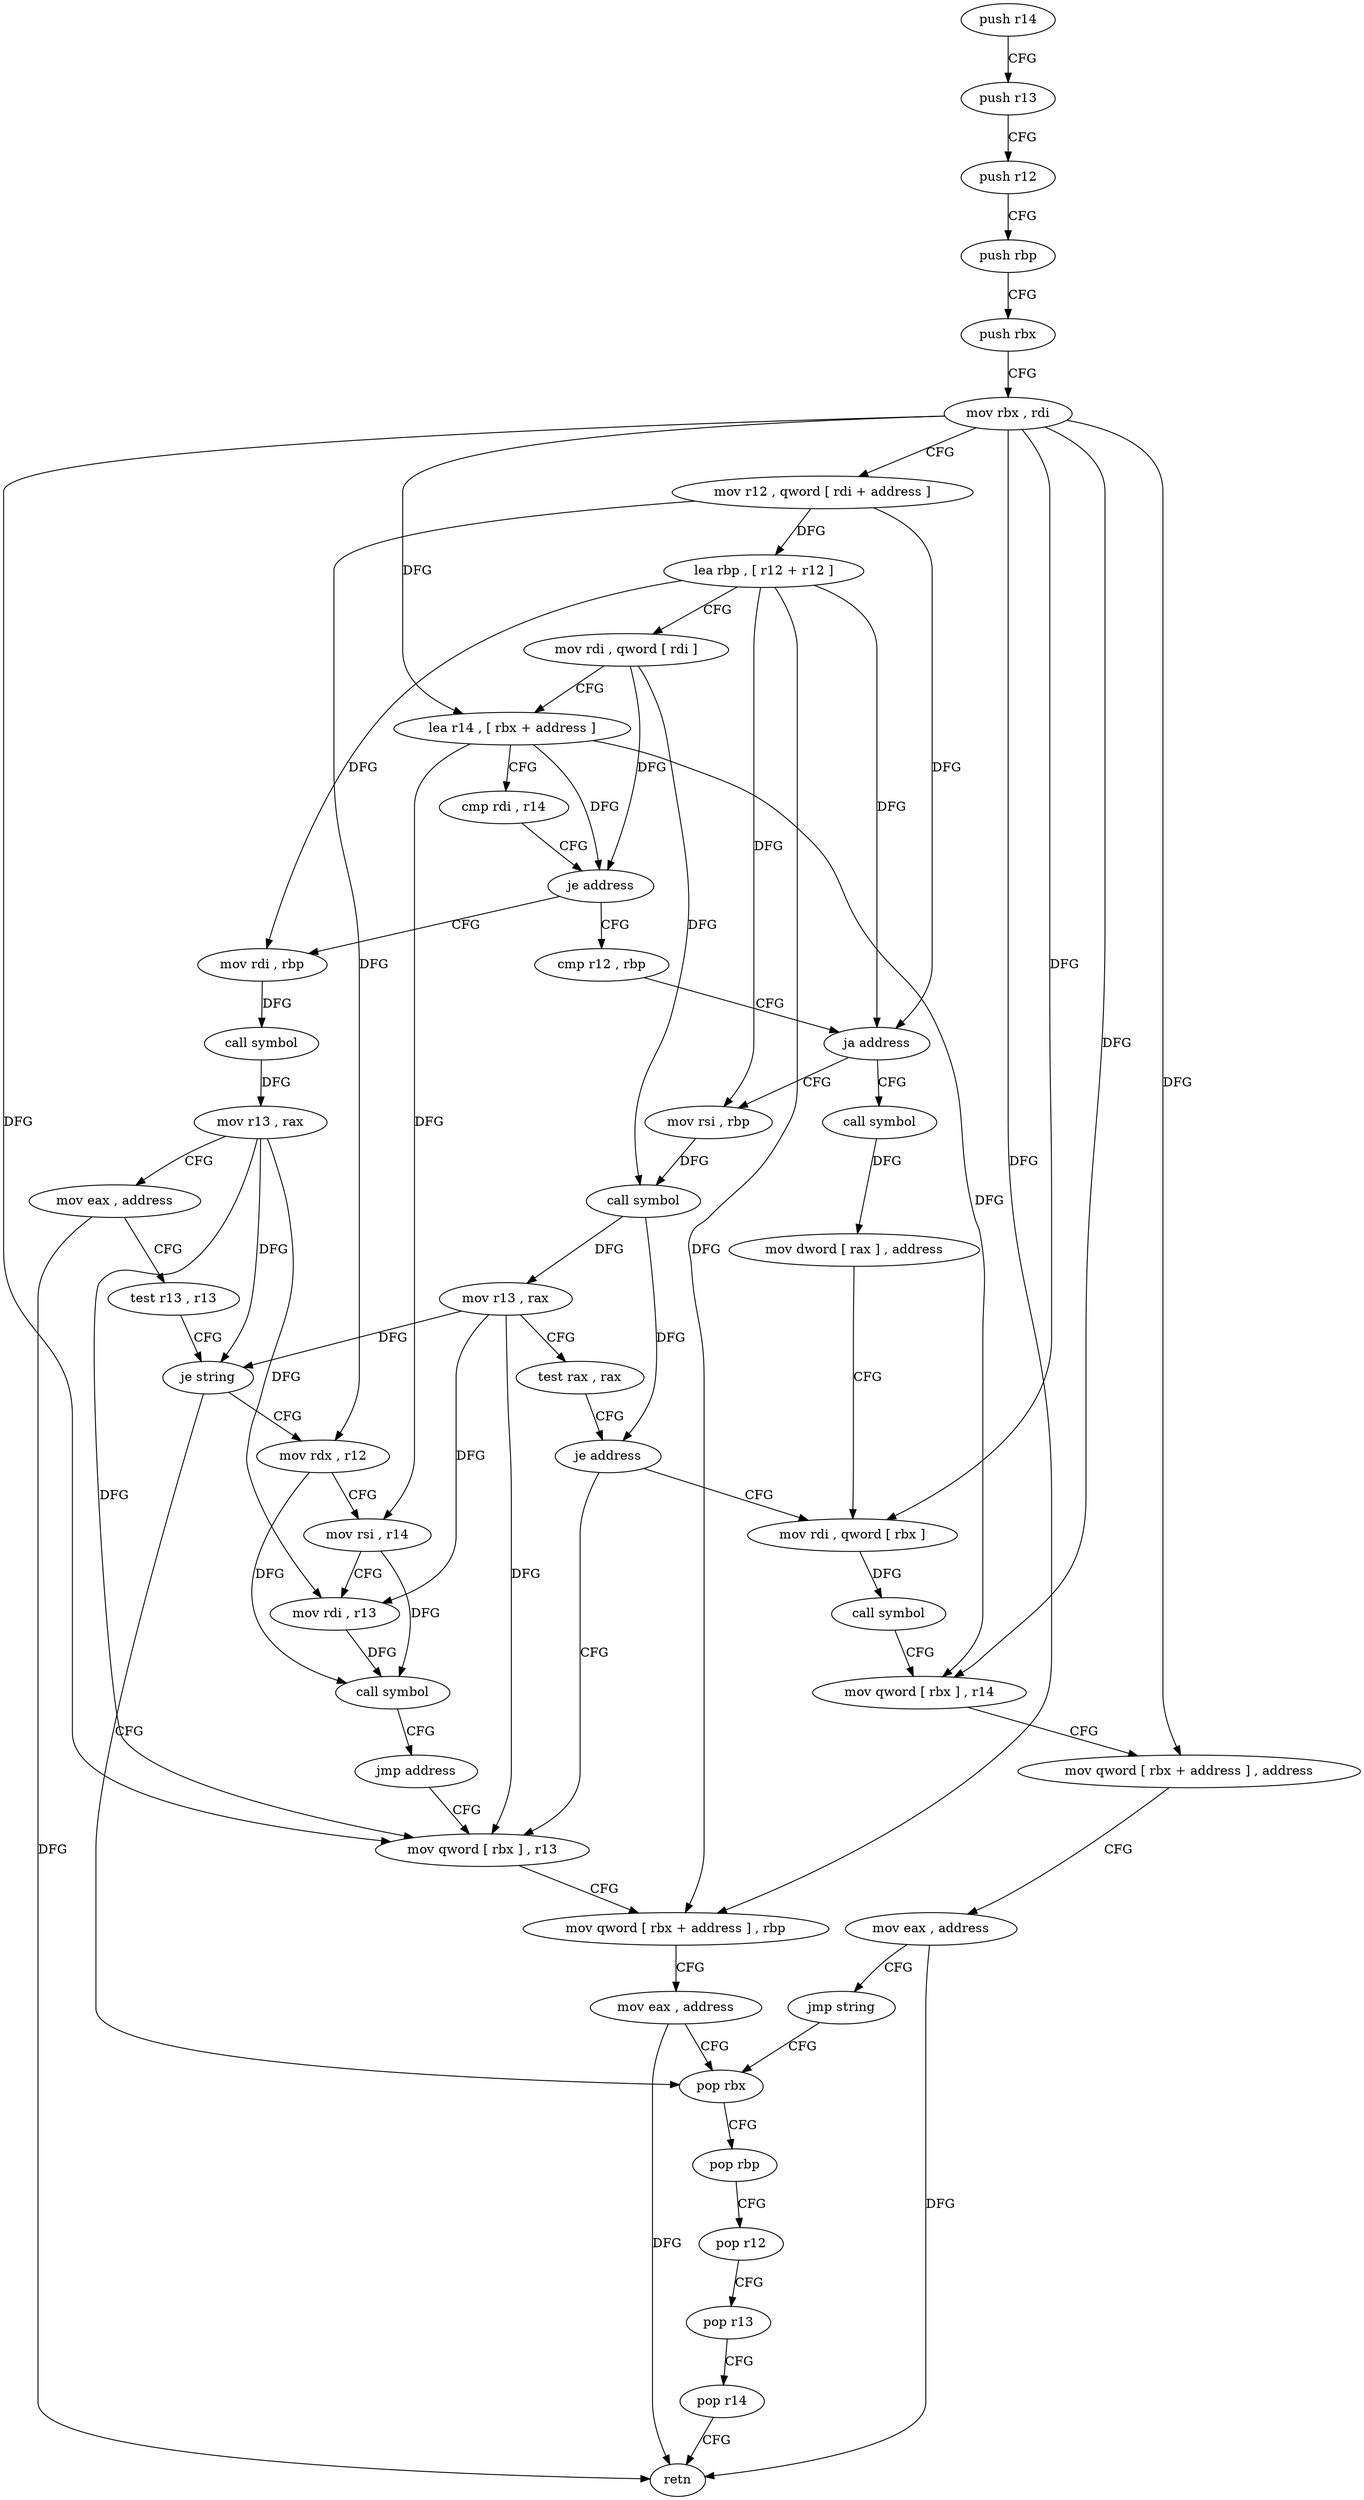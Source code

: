 digraph "func" {
"274077" [label = "push r14" ]
"274079" [label = "push r13" ]
"274081" [label = "push r12" ]
"274083" [label = "push rbp" ]
"274084" [label = "push rbx" ]
"274085" [label = "mov rbx , rdi" ]
"274088" [label = "mov r12 , qword [ rdi + address ]" ]
"274092" [label = "lea rbp , [ r12 + r12 ]" ]
"274096" [label = "mov rdi , qword [ rdi ]" ]
"274099" [label = "lea r14 , [ rbx + address ]" ]
"274103" [label = "cmp rdi , r14" ]
"274106" [label = "je address" ]
"274150" [label = "mov rdi , rbp" ]
"274108" [label = "cmp r12 , rbp" ]
"274153" [label = "call symbol" ]
"274158" [label = "mov r13 , rax" ]
"274161" [label = "mov eax , address" ]
"274166" [label = "test r13 , r13" ]
"274169" [label = "je string" ]
"274141" [label = "pop rbx" ]
"274171" [label = "mov rdx , r12" ]
"274111" [label = "ja address" ]
"274187" [label = "call symbol" ]
"274113" [label = "mov rsi , rbp" ]
"274142" [label = "pop rbp" ]
"274143" [label = "pop r12" ]
"274145" [label = "pop r13" ]
"274147" [label = "pop r14" ]
"274149" [label = "retn" ]
"274174" [label = "mov rsi , r14" ]
"274177" [label = "mov rdi , r13" ]
"274180" [label = "call symbol" ]
"274185" [label = "jmp address" ]
"274129" [label = "mov qword [ rbx ] , r13" ]
"274192" [label = "mov dword [ rax ] , address" ]
"274198" [label = "mov rdi , qword [ rbx ]" ]
"274116" [label = "call symbol" ]
"274121" [label = "mov r13 , rax" ]
"274124" [label = "test rax , rax" ]
"274127" [label = "je address" ]
"274132" [label = "mov qword [ rbx + address ] , rbp" ]
"274136" [label = "mov eax , address" ]
"274201" [label = "call symbol" ]
"274206" [label = "mov qword [ rbx ] , r14" ]
"274209" [label = "mov qword [ rbx + address ] , address" ]
"274217" [label = "mov eax , address" ]
"274222" [label = "jmp string" ]
"274077" -> "274079" [ label = "CFG" ]
"274079" -> "274081" [ label = "CFG" ]
"274081" -> "274083" [ label = "CFG" ]
"274083" -> "274084" [ label = "CFG" ]
"274084" -> "274085" [ label = "CFG" ]
"274085" -> "274088" [ label = "CFG" ]
"274085" -> "274099" [ label = "DFG" ]
"274085" -> "274129" [ label = "DFG" ]
"274085" -> "274132" [ label = "DFG" ]
"274085" -> "274198" [ label = "DFG" ]
"274085" -> "274206" [ label = "DFG" ]
"274085" -> "274209" [ label = "DFG" ]
"274088" -> "274092" [ label = "DFG" ]
"274088" -> "274111" [ label = "DFG" ]
"274088" -> "274171" [ label = "DFG" ]
"274092" -> "274096" [ label = "CFG" ]
"274092" -> "274150" [ label = "DFG" ]
"274092" -> "274111" [ label = "DFG" ]
"274092" -> "274113" [ label = "DFG" ]
"274092" -> "274132" [ label = "DFG" ]
"274096" -> "274099" [ label = "CFG" ]
"274096" -> "274106" [ label = "DFG" ]
"274096" -> "274116" [ label = "DFG" ]
"274099" -> "274103" [ label = "CFG" ]
"274099" -> "274106" [ label = "DFG" ]
"274099" -> "274174" [ label = "DFG" ]
"274099" -> "274206" [ label = "DFG" ]
"274103" -> "274106" [ label = "CFG" ]
"274106" -> "274150" [ label = "CFG" ]
"274106" -> "274108" [ label = "CFG" ]
"274150" -> "274153" [ label = "DFG" ]
"274108" -> "274111" [ label = "CFG" ]
"274153" -> "274158" [ label = "DFG" ]
"274158" -> "274161" [ label = "CFG" ]
"274158" -> "274169" [ label = "DFG" ]
"274158" -> "274177" [ label = "DFG" ]
"274158" -> "274129" [ label = "DFG" ]
"274161" -> "274166" [ label = "CFG" ]
"274161" -> "274149" [ label = "DFG" ]
"274166" -> "274169" [ label = "CFG" ]
"274169" -> "274141" [ label = "CFG" ]
"274169" -> "274171" [ label = "CFG" ]
"274141" -> "274142" [ label = "CFG" ]
"274171" -> "274174" [ label = "CFG" ]
"274171" -> "274180" [ label = "DFG" ]
"274111" -> "274187" [ label = "CFG" ]
"274111" -> "274113" [ label = "CFG" ]
"274187" -> "274192" [ label = "DFG" ]
"274113" -> "274116" [ label = "DFG" ]
"274142" -> "274143" [ label = "CFG" ]
"274143" -> "274145" [ label = "CFG" ]
"274145" -> "274147" [ label = "CFG" ]
"274147" -> "274149" [ label = "CFG" ]
"274174" -> "274177" [ label = "CFG" ]
"274174" -> "274180" [ label = "DFG" ]
"274177" -> "274180" [ label = "DFG" ]
"274180" -> "274185" [ label = "CFG" ]
"274185" -> "274129" [ label = "CFG" ]
"274129" -> "274132" [ label = "CFG" ]
"274192" -> "274198" [ label = "CFG" ]
"274198" -> "274201" [ label = "DFG" ]
"274116" -> "274121" [ label = "DFG" ]
"274116" -> "274127" [ label = "DFG" ]
"274121" -> "274124" [ label = "CFG" ]
"274121" -> "274169" [ label = "DFG" ]
"274121" -> "274177" [ label = "DFG" ]
"274121" -> "274129" [ label = "DFG" ]
"274124" -> "274127" [ label = "CFG" ]
"274127" -> "274198" [ label = "CFG" ]
"274127" -> "274129" [ label = "CFG" ]
"274132" -> "274136" [ label = "CFG" ]
"274136" -> "274141" [ label = "CFG" ]
"274136" -> "274149" [ label = "DFG" ]
"274201" -> "274206" [ label = "CFG" ]
"274206" -> "274209" [ label = "CFG" ]
"274209" -> "274217" [ label = "CFG" ]
"274217" -> "274222" [ label = "CFG" ]
"274217" -> "274149" [ label = "DFG" ]
"274222" -> "274141" [ label = "CFG" ]
}
